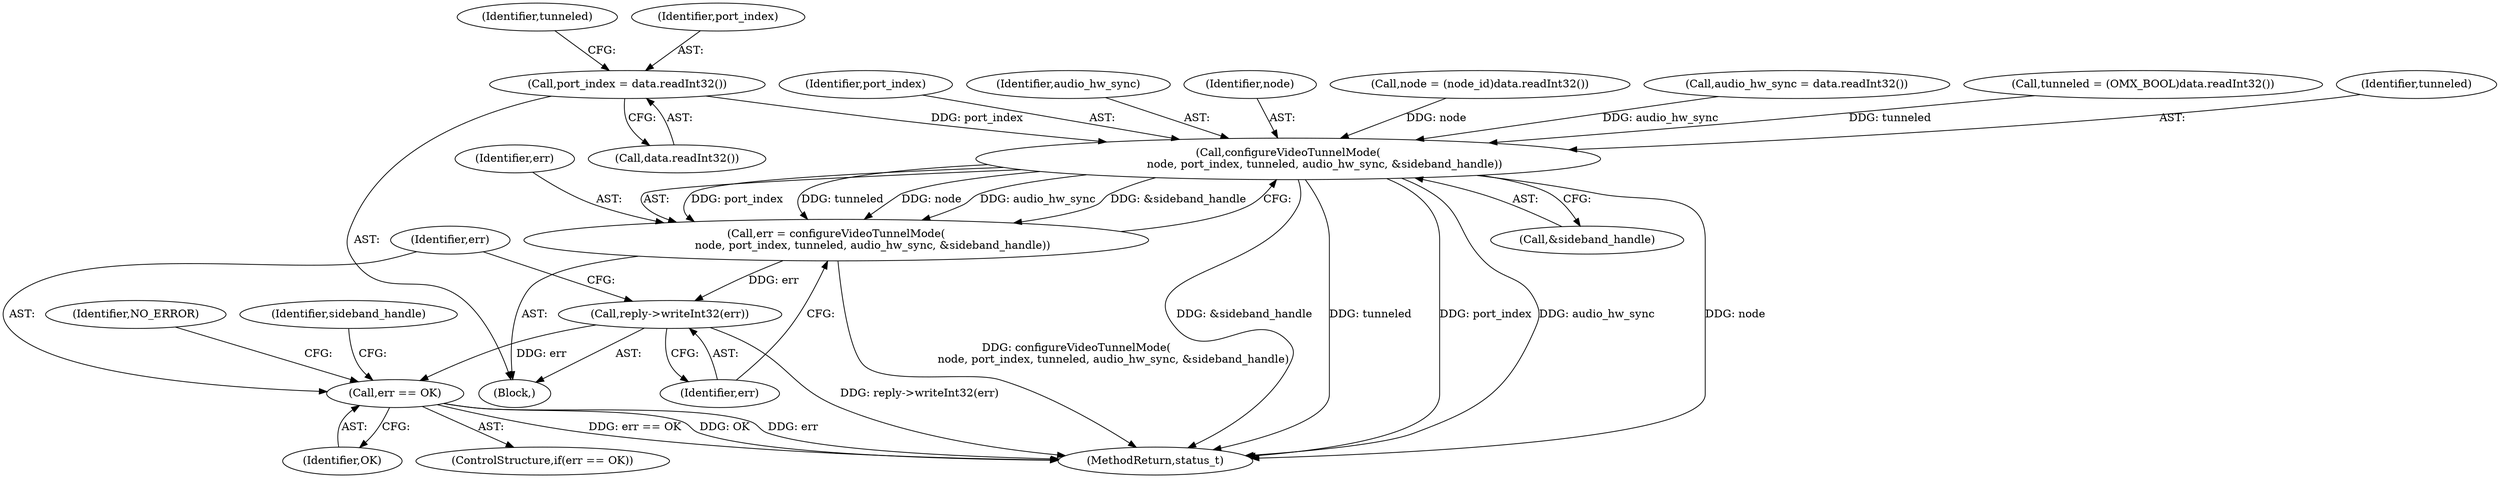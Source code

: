 digraph "0_Android_25be9ac20db51044e1b09ca67906355e4f328d48_0@API" {
"1000766" [label="(Call,port_index = data.readInt32())"];
"1000786" [label="(Call,configureVideoTunnelMode(\n                     node, port_index, tunneled, audio_hw_sync, &sideband_handle))"];
"1000784" [label="(Call,err = configureVideoTunnelMode(\n                     node, port_index, tunneled, audio_hw_sync, &sideband_handle))"];
"1000793" [label="(Call,reply->writeInt32(err))"];
"1000796" [label="(Call,err == OK)"];
"1000796" [label="(Call,err == OK)"];
"1000795" [label="(ControlStructure,if(err == OK))"];
"1000788" [label="(Identifier,port_index)"];
"1000801" [label="(Identifier,sideband_handle)"];
"1000803" [label="(Identifier,NO_ERROR)"];
"1000790" [label="(Identifier,audio_hw_sync)"];
"1000791" [label="(Call,&sideband_handle)"];
"1000786" [label="(Call,configureVideoTunnelMode(\n                     node, port_index, tunneled, audio_hw_sync, &sideband_handle))"];
"1000798" [label="(Identifier,OK)"];
"1000787" [label="(Identifier,node)"];
"1000768" [label="(Call,data.readInt32())"];
"1000793" [label="(Call,reply->writeInt32(err))"];
"1000760" [label="(Call,node = (node_id)data.readInt32())"];
"1000754" [label="(Block,)"];
"1000771" [label="(Identifier,tunneled)"];
"1000776" [label="(Call,audio_hw_sync = data.readInt32())"];
"1000797" [label="(Identifier,err)"];
"1000767" [label="(Identifier,port_index)"];
"1000785" [label="(Identifier,err)"];
"1000794" [label="(Identifier,err)"];
"1001056" [label="(MethodReturn,status_t)"];
"1000770" [label="(Call,tunneled = (OMX_BOOL)data.readInt32())"];
"1000766" [label="(Call,port_index = data.readInt32())"];
"1000789" [label="(Identifier,tunneled)"];
"1000784" [label="(Call,err = configureVideoTunnelMode(\n                     node, port_index, tunneled, audio_hw_sync, &sideband_handle))"];
"1000766" -> "1000754"  [label="AST: "];
"1000766" -> "1000768"  [label="CFG: "];
"1000767" -> "1000766"  [label="AST: "];
"1000768" -> "1000766"  [label="AST: "];
"1000771" -> "1000766"  [label="CFG: "];
"1000766" -> "1000786"  [label="DDG: port_index"];
"1000786" -> "1000784"  [label="AST: "];
"1000786" -> "1000791"  [label="CFG: "];
"1000787" -> "1000786"  [label="AST: "];
"1000788" -> "1000786"  [label="AST: "];
"1000789" -> "1000786"  [label="AST: "];
"1000790" -> "1000786"  [label="AST: "];
"1000791" -> "1000786"  [label="AST: "];
"1000784" -> "1000786"  [label="CFG: "];
"1000786" -> "1001056"  [label="DDG: &sideband_handle"];
"1000786" -> "1001056"  [label="DDG: tunneled"];
"1000786" -> "1001056"  [label="DDG: port_index"];
"1000786" -> "1001056"  [label="DDG: audio_hw_sync"];
"1000786" -> "1001056"  [label="DDG: node"];
"1000786" -> "1000784"  [label="DDG: port_index"];
"1000786" -> "1000784"  [label="DDG: tunneled"];
"1000786" -> "1000784"  [label="DDG: node"];
"1000786" -> "1000784"  [label="DDG: audio_hw_sync"];
"1000786" -> "1000784"  [label="DDG: &sideband_handle"];
"1000760" -> "1000786"  [label="DDG: node"];
"1000770" -> "1000786"  [label="DDG: tunneled"];
"1000776" -> "1000786"  [label="DDG: audio_hw_sync"];
"1000784" -> "1000754"  [label="AST: "];
"1000785" -> "1000784"  [label="AST: "];
"1000794" -> "1000784"  [label="CFG: "];
"1000784" -> "1001056"  [label="DDG: configureVideoTunnelMode(\n                     node, port_index, tunneled, audio_hw_sync, &sideband_handle)"];
"1000784" -> "1000793"  [label="DDG: err"];
"1000793" -> "1000754"  [label="AST: "];
"1000793" -> "1000794"  [label="CFG: "];
"1000794" -> "1000793"  [label="AST: "];
"1000797" -> "1000793"  [label="CFG: "];
"1000793" -> "1001056"  [label="DDG: reply->writeInt32(err)"];
"1000793" -> "1000796"  [label="DDG: err"];
"1000796" -> "1000795"  [label="AST: "];
"1000796" -> "1000798"  [label="CFG: "];
"1000797" -> "1000796"  [label="AST: "];
"1000798" -> "1000796"  [label="AST: "];
"1000801" -> "1000796"  [label="CFG: "];
"1000803" -> "1000796"  [label="CFG: "];
"1000796" -> "1001056"  [label="DDG: err == OK"];
"1000796" -> "1001056"  [label="DDG: OK"];
"1000796" -> "1001056"  [label="DDG: err"];
}
